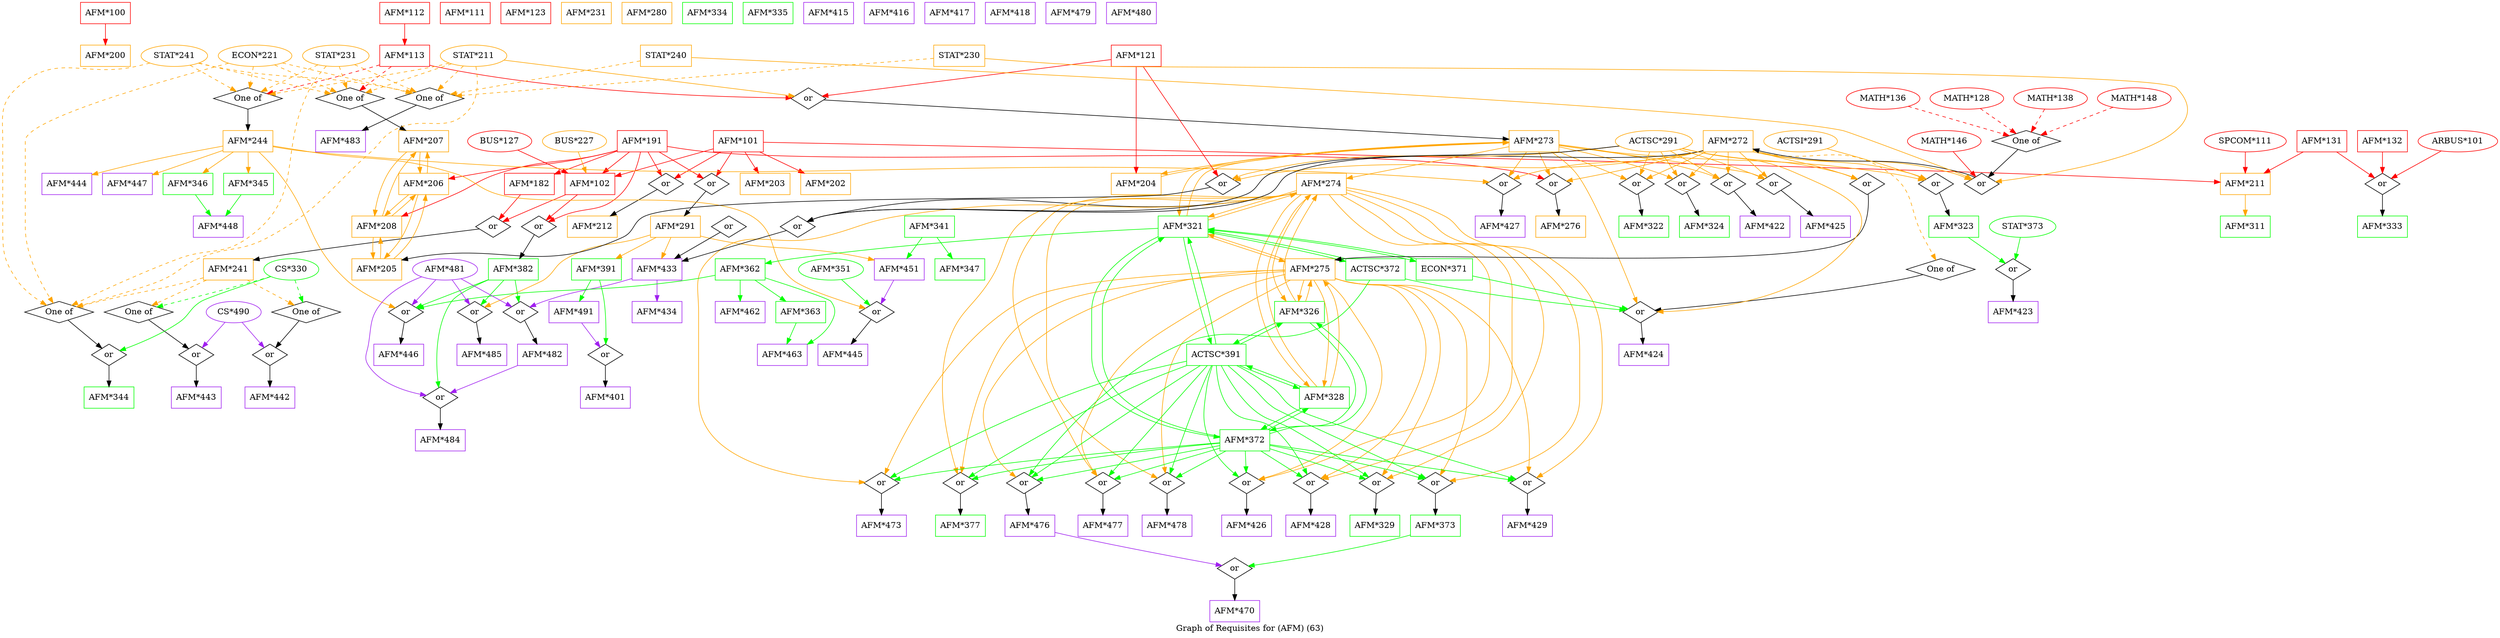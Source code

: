 strict digraph "" {
	graph [bb="0,0,3620.9,1067",
		label="Graph of Requisites for (AFM) (63)",
		lheight=0.21,
		lp="1810.5,11.5",
		lwidth=3.46
	];
	node [label="\N"];
	"AFM*100"	[color=red,
		height=0.5,
		pos="42,1049",
		shape=box,
		width=1.1667];
	"AFM*200"	[color=orange,
		height=0.5,
		pos="42,977",
		shape=box,
		width=1.1667];
	"AFM*100" -> "AFM*200"	[color=red,
		pos="e,42,995.1 42,1030.7 42,1023 42,1013.7 42,1005.1"];
	"AFM*101"	[color=red,
		height=0.5,
		pos="2558,833",
		shape=box,
		width=1.1667];
	"AFM*102"	[color=red,
		height=0.5,
		pos="1075,761",
		shape=box,
		width=1.1667];
	"AFM*101" -> "AFM*102"	[color=red,
		pos="e,1117.1,777.08 2515.9,816.92 2512.9,816.17 2509.9,815.52 2507,815 1905.7,709.36 1732.7,883.27 1127.3,778.88"];
	"AFM*202"	[color=orange,
		height=0.5,
		pos="2823,761",
		shape=box,
		width=1.1667];
	"AFM*101" -> "AFM*202"	[color=red,
		pos="e,2780.8,776.42 2600.1,818.87 2604.8,817.52 2609.5,816.2 2614,815 2680.6,797.32 2700.9,798.29 2771,779.13"];
	"AFM*203"	[color=orange,
		height=0.5,
		pos="2721,761",
		shape=box,
		width=1.1667];
	"AFM*101" -> "AFM*203"	[color=red,
		pos="e,2681.3,779.07 2597.9,814.88 2620.2,805.31 2648.1,793.3 2671.8,783.15"];
	"AFM*211"	[color=orange,
		height=0.5,
		pos="3259,761",
		shape=box,
		width=1.1667];
	"AFM*101" -> "AFM*211"	[color=red,
		pos="e,3216.6,766.23 2600,827.8 2721.5,815.67 3073,780.57 3206.6,767.23"];
	or2	[height=0.5,
		label=or,
		pos="2555,761",
		shape=diamond,
		width=0.81703];
	"AFM*101" -> or2	[color=red,
		pos="e,2555.7,778.62 2557.3,814.7 2556.9,806.87 2556.5,797.44 2556.1,788.73"];
	or8	[height=0.5,
		label=or,
		pos="2632,761",
		shape=diamond,
		width=0.81703];
	"AFM*101" -> or8	[color=red,
		pos="e,2621,772.38 2576.3,814.7 2587.7,803.91 2602.3,790.07 2613.7,779.29"];
	or3	[height=0.5,
		label=or,
		pos="845,689",
		shape=diamond,
		width=0.81703];
	"AFM*102" -> or3	[color=red,
		pos="e,861.58,697.08 1032.8,745.69 1029.8,744.76 1026.9,743.85 1024,743 964.09,725.1 947.4,726.53 888,707 882.47,705.18 876.63,703.03 \
871.08,700.88"];
	or17	[height=0.5,
		label=or,
		pos="1855,689",
		shape=diamond,
		width=0.81703];
	"AFM*102" -> or17	[color=red,
		pos="e,1826.5,689.54 1117.1,745.07 1120.1,744.29 1123.1,743.59 1126,743 1385.8,691.1 1706.8,688.6 1816.3,689.45"];
	"AFM*311"	[color=green,
		height=0.5,
		pos="3323,689",
		shape=box,
		width=1.1667];
	"AFM*211" -> "AFM*311"	[color=orange,
		pos="e,3307.4,707.1 3274.8,742.7 3282.6,734.22 3292,723.86 3300.5,714.58"];
	"AFM*212"	[color=orange,
		height=0.5,
		pos="3017,689",
		shape=box,
		width=1.1667];
	or2 -> "AFM*212"	[pos="e,2974.7,703.79 2570.2,752.07 2577.2,748.72 2585.9,745.12 2594,743 2752.6,701.75 2800.3,738.96 2961,707 2962.3,706.75 2963.5,706.48 \
2964.8,706.2"];
	"AFM*291"	[color=orange,
		height=0.5,
		pos="3119,689",
		shape=box,
		width=1.1667];
	or8 -> "AFM*291"	[pos="e,3076.9,704.87 2646.7,752.03 2653.6,748.68 2662,745.08 2670,743 2838.7,698.96 2892.2,741.68 3066.9,706.92"];
	"AFM*241"	[color=orange,
		height=0.5,
		pos="656,617",
		shape=box,
		width=1.1667];
	or3 -> "AFM*241"	[pos="e,698.28,632.99 827.89,681.11 820.02,677.97 810.56,674.24 802,671 770.87,659.2 735.82,646.46 707.86,636.42"];
	"AFM*382"	[color=green,
		height=0.5,
		pos="2419,617",
		shape=box,
		width=1.1667];
	or17 -> "AFM*382"	[pos="e,2376.9,632.92 1869.7,679.98 1876.6,676.62 1885,673.02 1893,671 2095,619.81 2158.5,675.01 2366.9,634.9"];
	"AFM*433"	[color=purple,
		height=0.5,
		pos="2628,617",
		shape=box,
		width=1.1667];
	"AFM*291" -> "AFM*433"	[color=orange,
		pos="e,2670.3,622.98 3076.9,673.23 3073.9,672.41 3070.9,671.65 3068,671 3058.6,668.89 2794.8,637.67 2680.2,624.15"];
	"AFM*391"	[color=green,
		height=0.5,
		pos="3451,617",
		shape=box,
		width=1.1667];
	"AFM*291" -> "AFM*391"	[color=orange,
		pos="e,3408.9,632.65 3161.1,673.35 3164.1,672.5 3167.1,671.71 3170,671 3267.4,647.32 3297.6,658.68 3398.8,635.05"];
	"AFM*451"	[color=purple,
		height=0.5,
		pos="3119,617",
		shape=box,
		width=1.1667];
	"AFM*291" -> "AFM*451"	[color=orange,
		pos="e,3119,635.1 3119,670.7 3119,662.98 3119,653.71 3119,645.11"];
	or38	[height=0.5,
		label=or,
		pos="2381,545",
		shape=diamond,
		width=0.81703];
	"AFM*291" -> or38	[color=orange,
		pos="e,2401.8,550.54 3077.4,670.97 3025.2,650.37 2932.6,616.32 2850,599 2684,564.18 2637.9,586.94 2470,563 2450.5,560.22 2428.8,556.1 \
2411.8,552.61"];
	of3	[height=0.5,
		label="One of",
		pos="180,545",
		shape=diamond,
		width=1.6085];
	"AFM*241" -> of3	[color=orange,
		pos="e,219.8,550.75 613.88,601.25 610.89,600.42 607.91,599.66 605,599 586.89,594.89 338.16,564.91 229.83,551.95",
		style=dashed];
	of5	[height=0.5,
		label="One of",
		pos="390,545",
		shape=diamond,
		width=1.6085];
	"AFM*241" -> of5	[color=orange,
		pos="e,421.32,553.39 613.78,601.64 610.82,600.72 607.87,599.83 605,599 572.65,589.64 483.87,568.26 431.06,555.71",
		style=dashed];
	of6	[height=0.5,
		label="One of",
		pos="876,545",
		shape=diamond,
		width=1.6085];
	"AFM*241" -> of6	[color=orange,
		pos="e,848.44,554.48 698.01,601.93 701.05,600.93 704.07,599.95 707,599 752.27,584.36 804.55,568.05 838.83,557.45",
		style=dashed];
	or30	[height=0.5,
		label=or,
		pos="2234,545",
		shape=diamond,
		width=0.81703];
	"AFM*382" -> or30	[color=green,
		pos="e,2251.2,552.53 2376.6,599.94 2340.9,586.45 2291.1,567.59 2260.7,556.11"];
	"AFM*382" -> or38	[color=green,
		pos="e,2388,558.93 2409.6,598.7 2404.5,589.37 2398.2,577.77 2392.8,567.83"];
	or36	[height=0.5,
		label=or,
		pos="2508,545",
		shape=diamond,
		width=0.81703];
	"AFM*382" -> or36	[color=green,
		pos="e,2495.8,555.58 2441,598.7 2455.3,587.43 2473.9,572.85 2487.8,561.88"];
	or37	[height=0.5,
		label=or,
		pos="2444,401",
		shape=diamond,
		width=0.81703];
	"AFM*382" -> or37	[color=green,
		pos="e,2442.1,418.06 2421,598.85 2425.4,561.47 2435.8,472.44 2441,428.07"];
	"AFM*191"	[color=red,
		height=0.5,
		pos="1608,833",
		shape=box,
		width=1.1667];
	"AFM*191" -> "AFM*102"	[color=red,
		pos="e,1117.1,776.8 1565.9,830.37 1483.2,826.54 1293.7,814.56 1127,778.96"];
	"AFM*191" -> or2	[color=red,
		pos="e,2539.9,770.11 1650.2,827.75 1688.7,823.98 1747.1,818.55 1798,815 1957.4,803.88 2360.5,815.51 2516,779 2520.9,777.86 2525.9,776.13 \
2530.6,774.21"];
	"AFM*191" -> or8	[color=red,
		pos="e,2617.3,769.95 1650.2,827.69 1688.7,823.88 1747.1,818.43 1798,815 1974.4,803.12 2420.7,819 2593,779 2598,777.85 2603.1,776.09 2607.9,\
774.13"];
	"AFM*191" -> or17	[color=red,
		pos="e,1838,696.78 1627.2,814.87 1649.5,795.57 1688,764.13 1725,743 1729.8,740.29 1791.8,715.29 1828.5,700.62"];
	"AFM*182"	[color=red,
		height=0.5,
		pos="1177,761",
		shape=box,
		width=1.1667];
	"AFM*191" -> "AFM*182"	[color=red,
		pos="e,1219,775.51 1565.7,828.17 1495.9,821.37 1352.3,805.36 1233,779 1231.7,778.72 1230.4,778.42 1229.1,778.11"];
	"AFM*206"	[color=orange,
		height=0.5,
		pos="718,761",
		shape=box,
		width=1.1667];
	"AFM*191" -> "AFM*206"	[color=red,
		pos="e,760.06,767.04 1565.8,829.05 1420,818.84 941.96,785.27 873,779 838.75,775.89 800.33,771.68 770.31,768.23"];
	"AFM*208"	[color=orange,
		height=0.5,
		pos="718,689",
		shape=box,
		width=1.1667];
	"AFM*191" -> "AFM*208"	[color=red,
		pos="e,752.85,707.16 1565.9,828.96 1425.2,818.74 978.19,785.9 948,779 880.98,763.68 807.54,732.56 762.11,711.49"];
	or7	[height=0.5,
		label=or,
		pos="1840,761",
		shape=diamond,
		width=0.81703];
	"AFM*191" -> or7	[color=red,
		pos="e,1824.3,769.47 1650.3,822.23 1689.8,812.68 1750.1,797 1801,779 1805.5,777.41 1810.2,775.53 1814.8,773.62"];
	"AFM*182" -> or3	[color=red,
		pos="e,861.04,697.34 1134.9,745.33 1131.9,744.49 1128.9,743.7 1126,743 1022,717.99 991.29,734.84 888,707 882.28,705.46 876.29,703.4 870.66,\
701.24"];
	"AFM*206" -> "AFM*208"	[color=orange,
		pos="e,712.1,707.1 712.08,742.7 711.29,734.98 711.06,725.71 711.4,717.11"];
	"AFM*205"	[color=orange,
		height=0.5,
		pos="554,617",
		shape=box,
		width=1.1667];
	"AFM*206" -> "AFM*205"	[color=orange,
		pos="e,569.26,635.19 693.63,742.87 661.91,717.71 607.36,670.65 576.55,642.04"];
	"AFM*207"	[color=orange,
		height=0.5,
		pos="718,833",
		shape=box,
		width=1.1667];
	"AFM*206" -> "AFM*207"	[color=orange,
		pos="e,723.92,814.7 723.9,779.1 724.7,786.79 724.94,796.05 724.6,804.67"];
	"AFM*208" -> "AFM*206"	[color=orange,
		pos="e,723.92,742.7 723.9,707.1 724.7,714.79 724.94,724.05 724.6,732.67"];
	"AFM*208" -> "AFM*205"	[color=orange,
		pos="e,588.14,635.09 675.88,672.46 651.81,662.69 621.76,649.94 597.48,639.23"];
	"AFM*208" -> "AFM*207"	[color=orange,
		pos="e,749.4,814.82 749.4,707.18 760.9,716.46 772.32,728.91 778,743 783.98,757.84 783.98,764.16 778,779 773.61,789.9 765.78,799.81 757.14,\
808.04"];
	"AFM*276"	[color=orange,
		height=0.5,
		pos="2046,689",
		shape=box,
		width=1.1667];
	or7 -> "AFM*276"	[pos="e,2003.7,704.18 1855.7,752.45 1862.5,749.33 1870.6,745.8 1878,743 1926,724.94 1941.5,723.69 1993.9,707.3"];
	"AFM*205" -> "AFM*206"	[color=orange,
		pos="e,702.8,742.87 578.44,635.19 610.06,660.28 664.29,707.05 695.13,735.66"];
	"AFM*205" -> "AFM*208"	[color=orange,
		pos="e,683.78,670.88 596.07,633.51 620.11,643.28 650.15,656.03 674.44,666.73"];
	"AFM*207" -> "AFM*206"	[color=orange,
		pos="e,712.1,779.1 712.08,814.7 711.29,806.98 711.06,797.71 711.4,789.11"];
	"AFM*207" -> "AFM*208"	[color=orange,
		pos="e,733.45,707.42 733.45,814.58 743.09,805.33 754.37,792.98 760,779 765.98,764.16 765.98,757.84 760,743 755.78,732.52 748.38,722.95 \
740.88,714.92"];
	"BUS*127"	[color=red,
		height=0.5,
		pos="1172,833",
		width=1.4985];
	"BUS*127" -> "AFM*102"	[color=red,
		pos="e,1098.8,779.21 1150.5,816.46 1137.7,807.24 1121.2,795.37 1107,785.06"];
	"BUS*227"	[color=orange,
		height=0.5,
		pos="1298,833",
		width=1.4985];
	"BUS*227" -> "AFM*102"	[color=orange,
		pos="e,1117.3,776.17 1259.3,820.36 1226.5,810.4 1177.8,795.52 1126.8,779.23"];
	"AFM*111"	[color=red,
		height=0.5,
		pos="648,1049",
		shape=box,
		width=1.1667];
	"AFM*112"	[color=red,
		height=0.5,
		pos="546,1049",
		shape=box,
		width=1.1667];
	"AFM*113"	[color=red,
		height=0.5,
		pos="546,977",
		shape=box,
		width=1.1667];
	"AFM*112" -> "AFM*113"	[color=red,
		pos="e,546,995.1 546,1030.7 546,1023 546,1013.7 546,1005.1"];
	of0	[height=0.5,
		label="One of",
		pos="436,905",
		shape=diamond,
		width=1.6085];
	"AFM*113" -> of0	[color=red,
		pos="e,454.04,917.48 519.09,958.88 501.87,947.92 479.62,933.76 462.48,922.85",
		style=dashed];
	of1	[height=0.5,
		label="One of",
		pos="302,905",
		shape=diamond,
		width=1.6085];
	"AFM*113" -> of1	[color=red,
		pos="e,332.23,913.76 503.76,961.72 500.8,960.78 497.86,959.87 495,959 442.39,943.02 381.09,926.55 341.93,916.3",
		style=dashed];
	or5	[height=0.5,
		label=or,
		pos="907,905",
		shape=diamond,
		width=0.81703];
	"AFM*113" -> or5	[color=red,
		pos="e,883.41,908.78 588.15,961.4 591.13,960.54 594.1,959.73 597,959 696.22,934.14 816.24,917.28 873.48,910.03"];
	of0 -> "AFM*207"	[pos="e,675.96,844.27 466.01,896.34 477.56,893.4 490.89,890.03 503,887 558.71,873.07 622.6,857.35 666.16,846.67"];
	"AFM*244"	[color=orange,
		height=0.5,
		pos="476,833",
		shape=box,
		width=1.1667];
	of1 -> "AFM*244"	[pos="e,433.76,850.99 325.83,894.41 351.07,884.26 391.71,867.91 424.35,854.78"];
	"AFM*273"	[color=orange,
		height=0.5,
		pos="1849,833",
		shape=box,
		width=1.1667];
	or5 -> "AFM*273"	[pos="e,1806.8,838.16 929.66,900.56 955.74,896.72 999.87,890.57 1038,887 1313.3,861.19 1383.3,871.32 1659,851 1705.5,847.57 1758.3,842.78 \
1796.4,839.15"];
	or24	[height=0.5,
		label=or,
		pos="1763,761",
		shape=diamond,
		width=0.81703];
	"AFM*244" -> or24	[color=orange,
		pos="e,1743.5,767.09 518.06,816.93 521.06,816.18 524.06,815.52 527,815 779.8,769.92 1427,809.49 1682,779 1699.3,776.93 1718.3,773.02 \
1733.6,769.47"];
	"AFM*345"	[color=green,
		height=0.5,
		pos="272,761",
		shape=box,
		width=1.1667];
	"AFM*244" -> "AFM*345"	[color=orange,
		pos="e,314.21,776.49 433.73,817.5 401.87,806.56 357.99,791.51 323.98,779.84"];
	"AFM*346"	[color=green,
		height=0.5,
		pos="374,761",
		shape=box,
		width=1.1667];
	"AFM*244" -> "AFM*346"	[color=orange,
		pos="e,399.05,779.19 451.05,814.88 437.96,805.89 421.74,794.76 407.56,785.03"];
	"AFM*444"	[color=purple,
		height=0.5,
		pos="476,761",
		shape=box,
		width=1.1667];
	"AFM*244" -> "AFM*444"	[color=orange,
		pos="e,476,779.1 476,814.7 476,806.98 476,797.71 476,789.11"];
	or29	[height=0.5,
		label=or,
		pos="3119,545",
		shape=diamond,
		width=0.81703];
	"AFM*244" -> or29	[color=orange,
		pos="e,3106.4,555.74 518.06,816.94 521.06,816.19 524.06,815.53 527,815 772.13,771.17 1404.7,836.32 1647,779 1684.2,770.21 1687.8,751.75 \
1725,743 1855.2,712.36 2804.5,758.35 2928,707 2949.5,698.07 2948.5,686.37 2966,671 3012.2,630.37 3068.7,585.33 3098.5,562"];
	"AFM*244" -> or30	[color=orange,
		pos="e,2214,550.86 518.06,816.94 521.06,816.19 524.06,815.53 527,815 645.62,793.72 1498.4,822.03 1611,779 1634.3,770.1 1632.1,754.82 \
1654,743 1703,716.59 1725,733.41 1774,707 1795.9,695.18 1795.1,682.82 1817,671 1886.6,633.53 2120.6,573.9 2204.1,553.29"];
	"AFM*447"	[color=purple,
		height=0.5,
		pos="578,761",
		shape=box,
		width=1.1667];
	"AFM*244" -> "AFM*447"	[color=orange,
		pos="e,552.95,779.19 500.95,814.88 514.04,805.89 530.26,794.76 544.44,785.03"];
	"AFM*273" -> or7	[color=orange,
		pos="e,1842.1,778.14 1846.8,814.7 1845.8,806.75 1844.5,797.16 1843.4,788.34"];
	"AFM*204"	[color=orange,
		height=0.5,
		pos="1929,761",
		shape=box,
		width=1.1667];
	"AFM*273" -> "AFM*204"	[color=orange,
		pos="e,1903.6,779.1 1862.9,814.7 1872,805.88 1884.3,795.03 1895.8,785.47"];
	"AFM*274"	[color=orange,
		height=0.5,
		pos="1560,761",
		shape=box,
		width=1.1667];
	"AFM*273" -> "AFM*274"	[color=orange,
		pos="e,1602.1,772.19 1807,821.82 1755.4,809.33 1667.9,788.14 1612.1,774.62"];
	"AFM*321"	[color=green,
		height=0.5,
		pos="1294,689",
		shape=box,
		width=1.1667];
	"AFM*273" -> "AFM*321"	[color=orange,
		pos="e,1321.7,707.1 1807,829.17 1740.5,823.66 1608,809.3 1500,779 1438.7,761.79 1371.3,732 1330.7,711.67"];
	or9	[height=0.5,
		label=or,
		pos="2249,761",
		shape=diamond,
		width=0.81703];
	"AFM*273" -> or9	[color=orange,
		pos="e,2233.8,769.75 1891.2,827.22 1973.2,817.73 2150.8,795.93 2210,779 2214.8,777.63 2219.8,775.79 2224.5,773.83"];
	or10	[height=0.5,
		label=or,
		pos="2478,761",
		shape=diamond,
		width=0.81703];
	"AFM*273" -> or10	[color=orange,
		pos="e,2455.8,765.62 1891.2,827.77 2005.9,816.25 2317.6,784.85 2364,779 2391.6,775.52 2422.8,770.81 2445.6,767.23"];
	or11	[height=0.5,
		label=or,
		pos="2095,761",
		shape=diamond,
		width=0.81703];
	"AFM*273" -> or11	[color=orange,
		pos="e,2079.3,769.53 1891.2,823.28 1933.5,814.07 2000,798.22 2056,779 2060.5,777.45 2065.3,775.59 2069.8,773.69"];
	or19	[height=0.5,
		label=or,
		pos="2172,761",
		shape=diamond,
		width=0.81703];
	"AFM*273" -> or19	[color=orange,
		pos="e,2156.4,769.78 1891.1,827.17 1947.2,820.06 2049.1,804.75 2133,779 2137.6,777.6 2142.3,775.82 2146.9,773.94"];
	or21	[height=0.5,
		label=or,
		pos="981,545",
		shape=diamond,
		width=0.81703];
	"AFM*273" -> or21	[color=orange,
		pos="e,964.8,553.44 1807,828.02 1728.5,820.35 1554.5,802.2 1409,779 1328,766.09 1308.6,758.23 1228,743 1138.8,726.15 1114.1,732.41 1027,\
707 946.26,683.45 898.81,704.87 852,635 843.1,621.71 843,612.23 852,599 876.45,563.03 902.92,579.88 943,563 947.05,561.3 951.31,\
559.44 955.47,557.61"];
	or22	[height=0.5,
		label=or,
		pos="2018,761",
		shape=diamond,
		width=0.81703];
	"AFM*273" -> or22	[color=orange,
		pos="e,2001.8,769.41 1891,815.44 1916.8,805.17 1950.4,791.59 1980,779 1984,777.28 1988.3,775.42 1992.5,773.58"];
	"AFM*273" -> or24	[color=orange,
		pos="e,1775.3,771.98 1827.7,814.7 1814.2,803.67 1796.7,789.46 1783.4,778.58"];
	"AFM*121"	[color=red,
		height=0.5,
		pos="1090,977",
		shape=box,
		width=1.1667];
	"AFM*121" -> or5	[color=red,
		pos="e,924.42,912.66 1047.6,959.76 1012.5,946.34 963.68,927.68 933.79,916.25"];
	"AFM*121" -> "AFM*204"	[color=red,
		pos="e,1928.5,779.33 1132.2,975.15 1281.6,971.3 1782.3,951.04 1900,851 1917.8,835.83 1924.8,809.54 1927.4,789.45"];
	or1	[height=0.5,
		label=or,
		pos="986,761",
		shape=diamond,
		width=0.81703];
	"AFM*121" -> or1	[color=red,
		pos="e,992.45,775.28 1081.7,958.85 1063,920.39 1017.7,827.26 996.86,784.34"];
	"AFM*204" -> "AFM*273"	[color=orange,
		pos="e,1874.7,814.7 1915.3,779.1 1906.2,787.89 1894,798.73 1882.5,808.31"];
	or1 -> "AFM*205"	[pos="e,596.2,632.45 965.65,755.25 924.82,745.51 834.51,722.87 807,707 786.85,695.38 789.56,681.89 769,671 705.89,637.56 679.26,653.31 \
606.31,635.11"];
	"AFM*123"	[color=red,
		height=0.5,
		pos="750,1049",
		shape=box,
		width=1.1667];
	"AFM*131"	[color=red,
		height=0.5,
		pos="3325,833",
		shape=box,
		width=1.1667];
	"AFM*131" -> "AFM*211"	[color=red,
		pos="e,3275.1,779.1 3308.7,814.7 3300.7,806.22 3290.9,795.86 3282.2,786.58"];
	or13	[height=0.5,
		label=or,
		pos="3427,761",
		shape=diamond,
		width=0.81703];
	"AFM*131" -> or13	[color=red,
		pos="e,3413.8,771.04 3350,814.88 3367,803.2 3389.3,787.89 3405.5,776.75"];
	"AFM*333"	[color=green,
		height=0.5,
		pos="3427,689",
		shape=box,
		width=1.1667];
	or13 -> "AFM*333"	[pos="e,3427,707.1 3427,742.7 3427,734.98 3427,725.71 3427,717.11"];
	"AFM*132"	[color=red,
		height=0.5,
		pos="3427,833",
		shape=box,
		width=1.1667];
	"AFM*132" -> or13	[color=red,
		pos="e,3427,779.1 3427,814.7 3427,806.98 3427,797.71 3427,789.11"];
	"AFM*274" -> "AFM*321"	[color=orange,
		pos="e,1336.2,705.66 1517.7,751.51 1475.5,741.94 1408.8,725.6 1345.9,708.33"];
	"orAFM*4330"	[height=0.5,
		label=or,
		pos="2658,689",
		shape=diamond,
		width=0.81703];
	"AFM*274" -> "orAFM*4330"	[pos="e,2643.3,697.98 1602.4,751.02 1618.5,747.95 1637,744.84 1654,743 1867.3,719.85 2409.8,754.7 2619,707 2624,705.87 2629.1,704.12 2633.9,\
702.16"];
	"AFM*326"	[color=green,
		height=0.5,
		pos="1640,545",
		shape=box,
		width=1.1667];
	"AFM*274" -> "AFM*326"	[color=orange,
		pos="e,1610.2,563.19 1554.6,743 1551.4,712.47 1555.5,647.06 1580,599 1585.5,588.25 1593.9,578.21 1602.7,569.83"];
	"AFM*328"	[color=green,
		height=0.5,
		pos="1696,401",
		shape=box,
		width=1.1667];
	"AFM*274" -> "AFM*328"	[color=orange,
		pos="e,1670.4,419 1553.7,742.77 1546.2,702.54 1542.8,600.24 1580,527 1600.3,487.07 1635.9,449.16 1662.4,425.78"];
	or12	[height=0.5,
		label=or,
		pos="1712,257",
		shape=diamond,
		width=0.81703];
	"AFM*274" -> or12	[color=orange,
		pos="e,1727.5,265.83 1583.7,742.82 1597.5,732.68 1615,719.43 1630,707 1648.4,691.77 1651,685.51 1670,671 1693.5,653.04 1702.3,652.74 \
1726,635 1735.8,627.68 1803.5,573.89 1809,563 1859.9,462.71 1857,398.18 1786,311 1772.3,294.21 1752.1,280.2 1736.2,270.81"];
	or15	[height=0.5,
		label=or,
		pos="1600,257",
		shape=diamond,
		width=0.81703];
	"AFM*274" -> or15	[color=orange,
		pos="e,1618.1,264.05 1571.2,742.79 1584.3,723.7 1607.2,692.74 1632,671 1655.1,650.76 1667.9,655.26 1691,635 1750.5,582.76 1773.4,566.92 \
1796,491 1809.7,444.99 1815.3,426.97 1796,383 1793.6,377.6 1722.9,314.25 1718,311 1689.2,291.96 1652.4,276.67 1627.6,267.49"];
	or16	[height=0.5,
		label=or,
		pos="1832,257",
		shape=diamond,
		width=0.81703];
	"AFM*274" -> or16	[color=orange,
		pos="e,1839.5,270.54 1598.1,742.98 1618.3,733.4 1643.1,720.63 1664,707 1685.2,693.18 1687.6,685.94 1708,671 1731.6,653.73 1740.6,653.75 \
1763,635 1796.8,606.75 1808.4,600.77 1831,563 1888.8,466.42 1879.7,421.02 1856,311 1853.7,300.15 1848.9,288.86 1844.2,279.5"];
	or23	[height=0.5,
		label=or,
		pos="1975,257",
		shape=diamond,
		width=0.81703];
	"AFM*274" -> or23	[color=orange,
		pos="e,1989.3,266.66 1602.3,744.73 1640.1,730.93 1691.1,712.02 1700,707 1722.6,694.26 1725.1,686.4 1746,671 1768.6,654.33 1775,651.21 \
1798,635 1820.4,619.21 1824.7,613.36 1848,599 1950.4,535.92 2088,594.27 2088,474 2088,474 2088,474 2088,400 2088,342.69 2030.9,295.13 \
1997.9,272.4"];
	or25	[height=0.5,
		label=or,
		pos="2086,257",
		shape=diamond,
		width=0.81703];
	"AFM*274" -> or25	[color=orange,
		pos="e,2095.7,269.29 1602.2,744.55 1603.8,744.02 1605.4,743.5 1607,743 1664.1,724.79 1685,736.84 1737,707 1756.9,695.58 1755.5,684.62 \
1774,671 1780.7,666.04 1898.3,602.12 1906,599 1962.4,576.29 1993.1,603.96 2038,563 2113.8,493.93 2100.7,447.88 2119,347 2121.9,331.26 \
2123.4,326.38 2119,311 2115.6,299 2108.5,287.06 2101.9,277.57"];
	or26	[height=0.5,
		label=or,
		pos="968,257",
		shape=diamond,
		width=0.81703];
	"AFM*274" -> or26	[color=orange,
		pos="e,939.89,257.91 1517.8,754.69 1443,745.27 1282.4,724.93 1147,707 1029.6,691.46 1000.8,683.34 883,671 774.41,659.62 491.95,681.15 \
393,635 318.9,600.44 304,555.76 304,474 304,474 304,474 304,400 304,271.18 787.97,258.82 929.54,257.96"];
	or32	[height=0.5,
		label=or,
		pos="1092,257",
		shape=diamond,
		width=0.81703];
	"AFM*274" -> or32	[color=orange,
		pos="e,1075.1,264.81 1517.8,753.45 1437.7,740.92 1269.1,714.2 1243,707 1200.7,695.32 1191.9,686.85 1151,671 1109.3,654.85 1085.6,669.39 \
1057,635 1025.8,597.48 1021.5,467.61 1017,419 1015.5,403.07 1016.8,399 1017,383 1017.4,350.99 1004.1,339.32 1019,311 1029,292.01 \
1049.2,278.16 1065.9,269.39"];
	or34	[height=0.5,
		label=or,
		pos="1346,257",
		shape=diamond,
		width=0.81703];
	"AFM*274" -> or34	[color=orange,
		pos="e,1333,267.23 1517.8,743.14 1439.4,709.18 1273.4,624.2 1210,491 1169.3,405.61 1277.4,309.96 1324.9,273.36"];
	or35	[height=0.5,
		label=or,
		pos="1436,257",
		shape=diamond,
		width=0.81703];
	"AFM*274" -> or35	[color=orange,
		pos="e,1426.4,269.42 1542.5,742.83 1503.4,703 1409.5,599.38 1376,491 1361.4,443.7 1377.7,369.78 1401,311 1405.7,299.07 1413.4,287.04 \
1420.3,277.46"];
	"AFM*321" -> "AFM*273"	[color=orange,
		pos="e,1807,828.13 1334.5,707.1 1378.8,727.29 1451.9,760.45 1518,779 1614.6,806.12 1730.9,820.47 1796.8,827.13"];
	"AFM*321" -> "AFM*274"	[color=orange,
		pos="e,1517.8,748.24 1336.2,700.42 1343.8,702.66 1351.7,704.96 1359,707 1409.5,721.04 1467.4,735.52 1508.1,745.78"];
	"AFM*275"	[color=orange,
		height=0.5,
		pos="1640,617",
		shape=box,
		width=1.1667];
	"AFM*321" -> "AFM*275"	[color=orange,
		pos="e,1598,625.61 1336.2,678.49 1399.6,665.14 1519,640.98 1587.8,627.59"];
	"AFM*372"	[color=green,
		height=0.5,
		pos="1600,329",
		shape=box,
		width=1.1667];
	"AFM*321" -> "AFM*372"	[color=green,
		pos="e,1557.8,346.25 1295.8,670.91 1307.1,630.54 1350.4,527.21 1408,455 1445.6,407.94 1505.6,371.7 1548.6,350.64"];
	"ACTSC*391"	[color=green,
		height=0.5,
		pos="1476,473",
		shape=box,
		width=1.3889];
	"AFM*321" -> "ACTSC*391"	[color=green,
		pos="e,1455.9,491.46 1301.2,670.86 1309,660.51 1320.7,647.03 1331,635 1372,587.09 1419.5,530.7 1448.8,498.97"];
	"ACTSC*372"	[color=green,
		height=0.5,
		pos="1230,617",
		shape=box,
		width=1.3889];
	"AFM*321" -> "ACTSC*372"	[color=green,
		pos="e,1239.7,635.1 1272.3,670.7 1263.7,662.3 1254.2,652.07 1246.2,642.86"];
	"ECON*371"	[color=green,
		height=0.5,
		pos="1114,617",
		shape=box,
		width=1.3194];
	"AFM*321" -> "ECON*371"	[color=green,
		pos="e,1151.9,635.03 1251.6,673.67 1224.5,663.65 1189.5,650.11 1161.5,638.89"];
	"AFM*362"	[color=green,
		height=0.5,
		pos="758,617",
		shape=box,
		width=1.1667];
	"AFM*321" -> "AFM*362"	[color=green,
		pos="e,800.04,623.67 1251.9,682.6 1177.7,673.08 1019,652.65 885,635 860.42,631.76 833.18,628.12 810.25,625.04"];
	"AFM*322"	[color=green,
		height=0.5,
		pos="2454,689",
		shape=box,
		width=1.1667];
	or9 -> "AFM*322"	[pos="e,2412,704.07 2264.8,752.66 2271.8,749.51 2280.2,745.89 2288,743 2335.3,725.33 2350.4,723.62 2402.2,707.19"];
	"AFM*323"	[color=green,
		height=0.5,
		pos="2747,689",
		shape=box,
		width=1.1667];
	or10 -> "AFM*323"	[pos="e,2704.8,704.51 2493.6,752.27 2500.7,749.05 2509.1,745.48 2517,743 2591.4,719.6 2615.7,727.2 2694.9,707.1"];
	"AFM*324"	[color=green,
		height=0.5,
		pos="2250,689",
		shape=box,
		width=1.1667];
	or11 -> "AFM*324"	[pos="e,2212.1,707.12 2111,752.77 2132.5,743.09 2171.4,725.48 2202.7,711.37"];
	"AFM*422"	[color=purple,
		height=0.5,
		pos="2352,689",
		shape=box,
		width=1.1667];
	or19 -> "AFM*422"	[pos="e,2309.8,705.21 2188.2,752.7 2195.2,749.62 2203.5,746.05 2211,743 2240.4,731.09 2273.5,718.59 2300.3,708.72"];
	"AFM*424"	[color=purple,
		height=0.5,
		pos="968,473",
		shape=box,
		width=1.1667];
	or21 -> "AFM*424"	[pos="e,971.24,491.46 978.11,528.46 976.64,520.5 974.79,510.58 973.09,501.38"];
	"AFM*425"	[color=purple,
		height=0.5,
		pos="2148,689",
		shape=box,
		width=1.1667];
	or22 -> "AFM*425"	[pos="e,2116.2,707.11 2032.9,751.97 2050.9,742.28 2081.9,725.59 2107.2,711.97"];
	"AFM*427"	[color=purple,
		height=0.5,
		pos="1944,689",
		shape=box,
		width=1.1667];
	or24 -> "AFM*427"	[pos="e,1901.8,705.06 1779.2,752.69 1786.2,749.61 1794.5,746.04 1802,743 1831.7,731.01 1865.2,718.46 1892.2,708.58"];
	"orAFM*4330" -> "AFM*433"	[pos="e,2635.4,635.18 2652.2,674.5 2648.6,666.01 2643.8,654.77 2639.4,644.54"];
	"AFM*326" -> "AFM*274"	[color=orange,
		pos="e,1565.2,743 1626.1,563.43 1616.6,572.85 1605,585.35 1598,599 1575.9,642.18 1570.4,699.36 1566.5,732.67"];
	"AFM*326" -> "AFM*275"	[color=orange,
		pos="e,1645.9,598.7 1645.9,563.1 1646.7,570.79 1646.9,580.05 1646.6,588.67"];
	"AFM*326" -> "AFM*372"	[color=green,
		pos="e,1642.2,346.23 1660.9,526.88 1699.6,497.26 1774.3,434.63 1738,383 1735.2,379.03 1689.7,362.98 1651.7,349.57"];
	"AFM*326" -> "ACTSC*391"	[color=green,
		pos="e,1510.1,491.09 1597.9,528.46 1573.8,518.69 1543.8,505.94 1519.5,495.23"];
	"AFM*328" -> "AFM*274"	[color=orange,
		pos="e,1562.9,742.77 1682.8,419 1661.4,441.34 1620.4,482.94 1598,527 1563.6,594.66 1563.9,687.12 1563.2,732.54"];
	"AFM*328" -> "AFM*275"	[color=orange,
		pos="e,1670.9,598.98 1704.7,419.3 1713.5,449.75 1720.5,514.29 1700,563 1695.4,573.92 1687.4,583.89 1678.7,592.16"];
	"AFM*328" -> "AFM*372"	[color=green,
		pos="e,1617.7,347.19 1666.6,382.88 1653.6,374.06 1638.5,363.18 1625.9,353.59"];
	"AFM*328" -> "ACTSC*391"	[color=green,
		pos="e,1526.1,457.83 1653.8,417.24 1620.3,428.32 1573.2,443.33 1535.8,454.84"];
	"AFM*329"	[color=green,
		height=0.5,
		pos="1712,185",
		shape=box,
		width=1.1667];
	or12 -> "AFM*329"	[pos="e,1712,203.1 1712,238.7 1712,230.98 1712,221.71 1712,213.11"];
	"AFM*373"	[color=green,
		height=0.5,
		pos="1569,185",
		shape=box,
		width=1.1667];
	or15 -> "AFM*373"	[pos="e,1576.6,203.18 1594,242.5 1590.3,234.01 1585.3,222.77 1580.8,212.54"];
	"AFM*377"	[color=green,
		height=0.5,
		pos="1832,185",
		shape=box,
		width=1.1667];
	or16 -> "AFM*377"	[pos="e,1832,203.1 1832,238.7 1832,230.98 1832,221.71 1832,213.11"];
	"AFM*426"	[color=purple,
		height=0.5,
		pos="1975,185",
		shape=box,
		width=1.1667];
	or23 -> "AFM*426"	[pos="e,1975,203.1 1975,238.7 1975,230.98 1975,221.71 1975,213.11"];
	"AFM*428"	[color=purple,
		height=0.5,
		pos="2086,185",
		shape=box,
		width=1.1667];
	or25 -> "AFM*428"	[pos="e,2086,203.1 2086,238.7 2086,230.98 2086,221.71 2086,213.11"];
	"AFM*429"	[color=purple,
		height=0.5,
		pos="968,185",
		shape=box,
		width=1.1667];
	or26 -> "AFM*429"	[pos="e,968,203.1 968,238.7 968,230.98 968,221.71 968,213.11"];
	"AFM*473"	[color=purple,
		height=0.5,
		pos="1092,185",
		shape=box,
		width=1.1667];
	or32 -> "AFM*473"	[pos="e,1092,203.1 1092,238.7 1092,230.98 1092,221.71 1092,213.11"];
	"AFM*477"	[color=purple,
		height=0.5,
		pos="1346,185",
		shape=box,
		width=1.1667];
	or34 -> "AFM*477"	[pos="e,1346,203.1 1346,238.7 1346,230.98 1346,221.71 1346,213.11"];
	"AFM*478"	[color=purple,
		height=0.5,
		pos="1448,185",
		shape=box,
		width=1.1667];
	or35 -> "AFM*478"	[pos="e,1445,203.46 1438.7,240.46 1440,232.5 1441.7,222.58 1443.3,213.38"];
	"AFM*275" -> "AFM*321"	[color=orange,
		pos="e,1336.1,680.38 1597.8,627.51 1534.4,640.85 1415.1,665 1346.3,678.4"];
	"AFM*275" -> "AFM*326"	[color=orange,
		pos="e,1634.1,563.1 1634.1,598.7 1633.3,590.98 1633.1,581.71 1633.4,573.11"];
	"AFM*275" -> "AFM*328"	[color=orange,
		pos="e,1694,419.3 1654.8,598.98 1664.5,589.65 1676.1,577.12 1682,563 1700.4,519.24 1696.6,462.7 1694.6,429.58"];
	"AFM*275" -> or12	[color=orange,
		pos="e,1723.2,268.63 1682.2,601.7 1703.9,592.91 1729.7,580.05 1749,563 1777.7,537.73 1785.1,527.63 1796,491 1819.3,412.8 1806.1,378.34 \
1760,311 1751.4,298.39 1739.9,285.65 1730.4,275.82"];
	"AFM*275" -> or15	[color=orange,
		pos="e,1613.3,267.03 1675.1,598.99 1690.5,590.05 1707.9,577.85 1720,563 1772.9,498.18 1813.3,457.38 1775,383 1770.8,374.75 1667.6,303.97 \
1621.7,272.72"];
	"AFM*275" -> or16	[color=orange,
		pos="e,1835.1,273.32 1682,608.71 1712.4,601.57 1752.7,587.97 1780,563 1860.1,489.85 1846.2,342.33 1836.7,283.28"];
	"AFM*275" -> or23	[color=orange,
		pos="e,1971.2,272.97 1682,611.73 1719,606.06 1772.5,592.98 1809,563 1903,485.69 1952,340.57 1968.5,282.72"];
	"AFM*275" -> or25	[color=orange,
		pos="e,2093,271.01 1682.1,610.42 1724.4,603.6 1790.4,589.53 1842,563 1975.6,494.31 2038.2,483 2102,347 2112,325.68 2104.8,298.78 2097.1,\
280.16"];
	"AFM*275" -> or26	[color=orange,
		pos="e,968.36,274.81 1597.9,614.73 1527.4,611.58 1381.7,600.66 1265,563 1234,553.01 1029.4,445.12 1010,419 980.15,378.83 971.47,319.29 \
968.97,285"];
	"AFM*275" -> or32	[color=orange,
		pos="e,1080.7,268.59 1597.8,611.75 1541.1,605.24 1437.5,590.56 1353,563 1247.5,528.63 1230.6,497.21 1128,455 1082.8,436.39 1052.4,458.84 \
1024,419 990.74,372.29 1043.6,306.8 1073.6,275.72"];
	"AFM*275" -> or34	[color=orange,
		pos="e,1345.8,274.88 1597.8,606.18 1566.5,597.73 1523.7,583.61 1490,563 1470.2,550.86 1470.1,541.58 1452,527 1429.8,509.15 1415.1,514.52 \
1399,491 1355,426.61 1347.1,331.19 1345.9,285"];
	"AFM*275" -> or35	[color=orange,
		pos="e,1429.8,271.39 1612.7,598.95 1582.9,580.54 1533.7,550.67 1490,527 1458.2,509.76 1436.1,521.72 1417,491 1375.4,424.17 1407.7,324.91 \
1425.9,280.69"];
	or33	[height=0.5,
		label=or,
		pos="1244,257",
		shape=diamond,
		width=0.81703];
	"AFM*275" -> or33	[color=orange,
		pos="e,1227.8,265.22 1597.9,607.17 1558.5,598.24 1498.1,582.91 1448,563 1384.4,537.75 1211.3,477.59 1176,419 1151.2,377.88 1154.9,354.13 \
1176,311 1184.9,292.85 1203.3,279.1 1218.7,270.16"];
	"AFM*372" -> "AFM*321"	[color=green,
		pos="e,1305,670.91 1569,347.16 1530.6,367.57 1465.7,405.23 1426,455 1372.3,522.28 1331.1,616.56 1309.4,661.78"];
	"AFM*372" -> "AFM*326"	[color=green,
		pos="e,1671.8,526.88 1642.3,341.83 1687.4,355.94 1752.6,378.23 1756,383 1790.1,431.5 1726.2,489.71 1680.4,521.15"];
	"AFM*372" -> "AFM*328"	[color=green,
		pos="e,1678.2,382.7 1629.4,347.1 1642.3,355.89 1657.4,366.73 1669.9,376.31"];
	"AFM*372" -> or12	[color=green,
		pos="e,1698.2,266.65 1627.4,310.88 1646.5,298.95 1671.6,283.24 1689.5,272.05"];
	"AFM*372" -> or15	[color=green,
		pos="e,1600,275.1 1600,310.7 1600,302.98 1600,293.71 1600,285.11"];
	"AFM*372" -> or16	[color=green,
		pos="e,1813.2,263.68 1642,315.32 1688.7,301.22 1763,278.83 1803.4,266.63"];
	"AFM*372" -> or23	[color=green,
		pos="e,1953.6,262 1642.3,320.11 1718.3,305.92 1876.3,276.42 1943.6,263.87"];
	"AFM*372" -> or25	[color=green,
		pos="e,2066.3,263.16 1642.1,324.02 1717.1,316.61 1878.4,299.25 2013,275 2027.3,272.42 2043.1,268.84 2056.3,265.63"];
	"AFM*372" -> or26	[color=green,
		pos="e,988.41,262.62 1557.7,325.32 1465.7,319.17 1240.8,302.46 1054,275 1035.5,272.28 1014.9,268.24 998.5,264.79"];
	"AFM*372" -> or32	[color=green,
		pos="e,1114.3,261.42 1558,322.55 1485.9,313.16 1334.1,293.17 1206,275 1178.5,271.09 1147.2,266.42 1124.4,262.96"];
	"AFM*372" -> or34	[color=green,
		pos="e,1364.2,264.25 1557.6,317.66 1516.6,307.47 1452.8,291.13 1398,275 1390.1,272.69 1381.7,270 1373.9,267.46"];
	"AFM*372" -> or35	[color=green,
		pos="e,1452.4,265.01 1559.9,310.88 1529.3,297.81 1488,280.21 1461.7,268.98"];
	"AFM*372" -> or33	[color=green,
		pos="e,1262.9,263.46 1557.7,321.42 1500.7,312.3 1396.3,294.7 1308,275 1296.4,272.42 1283.8,269.16 1272.9,266.19"];
	"ACTSC*391" -> "AFM*321"	[color=green,
		pos="e,1316.8,670.86 1466.9,491.46 1445.6,521.08 1393.5,583.03 1349,635 1341,644.31 1332.2,654.48 1323.9,663.4"];
	"ACTSC*391" -> "AFM*326"	[color=green,
		pos="e,1605.8,526.88 1521.9,491.07 1545.3,500.63 1573.5,512.63 1596.6,522.79"];
	"ACTSC*391" -> "AFM*328"	[color=green,
		pos="e,1654,413.72 1523.6,454.97 1559.2,443.28 1607.5,427.92 1644,416.75"];
	"ACTSC*391" -> or12	[color=green,
		pos="e,1706.2,271.57 1483.3,454.67 1492.7,434.58 1510.7,401.82 1536,383 1578.9,350.99 1607.9,378.84 1651,347 1674.3,329.77 1691.7,300.87 \
1701.8,280.69"];
	"ACTSC*391" -> or15	[color=green,
		pos="e,1588.6,268.05 1478.3,454.97 1481.2,436.58 1487.1,406.73 1498,383 1518.1,339.03 1557.5,297.52 1581,275.14"];
	"ACTSC*391" -> or16	[color=green,
		pos="e,1818.9,267.1 1494.6,455 1522.7,429.35 1572.9,383.67 1574,383 1617.7,357.44 1636,368.03 1682,347 1730,325.08 1782.1,291.8 1810.5,\
272.75"];
	"ACTSC*391" -> or23	[color=green,
		pos="e,1957.9,264.57 1509.2,454.99 1527.3,445.21 1549.9,432.26 1569,419 1589.5,404.77 1590.1,394.87 1612,383 1660.2,356.88 1678,364.37 \
1730,347 1810,320.27 1903.5,285.26 1948.3,268.21"];
	"ACTSC*391" -> or25	[color=green,
		pos="e,2067.7,264.02 1526,456 1550.8,446.97 1580.5,434.4 1605,419 1625.2,406.27 1623.8,394.13 1645,383 1705.7,351.09 1728.9,365.03 1795,\
347 1892.3,320.48 2006.2,284.04 2058,267.21"];
	"ACTSC*391" -> or26	[color=green,
		pos="e,983.08,265.93 1426,457.75 1392.9,447.9 1348.9,433.93 1311,419 1188.3,370.72 1047.4,299.33 992.1,270.63"];
	"ACTSC*391" -> or32	[color=green,
		pos="e,1106.4,266.36 1443,454.81 1423.4,444.55 1398.2,431.19 1376,419 1278.4,365.48 1163.4,299.32 1115.1,271.41"];
	"ACTSC*391" -> or34	[color=green,
		pos="e,1353.6,270.49 1465.6,454.85 1442,416.03 1384.6,321.53 1358.9,279.16"];
	"ACTSC*391" -> or35	[color=green,
		pos="e,1437.6,274.14 1470.2,454.98 1466.8,444.67 1462.7,431.19 1460,419 1449.5,372.13 1442.4,316.53 1438.7,284.45"];
	"ACTSC*391" -> or33	[color=green,
		pos="e,1255.1,268.25 1457.4,454.85 1414,414.78 1306.2,315.4 1262.7,275.24"];
	"ACTSC*372" -> "AFM*321"	[color=green,
		pos="e,1284.1,670.7 1251.5,635.1 1260.1,643.47 1269.6,653.69 1277.6,662.92"];
	"ACTSC*372" -> or21	[color=green,
		pos="e,1000.1,551.32 1179.9,601.8 1176.6,600.85 1173.2,599.91 1170,599 1113.2,582.99 1046.7,564.38 1009.7,554.02"];
	"ACTSC*372" -> or33	[color=green,
		pos="e,1218.2,259.29 1210.3,598.76 1160.7,555.17 1034,442.38 1024,419 1017.7,404.29 1020.2,398.53 1024,383 1032.7,347.88 1034,333.87 \
1062,311 1104.4,276.44 1168.4,264.41 1208.1,260.23"];
	"ECON*371" -> "AFM*321"	[color=green,
		pos="e,1255.9,670.88 1161.5,634.23 1187.8,644.01 1220.2,656.58 1246.5,667.1"];
	"ECON*371" -> or21	[color=green,
		pos="e,996.02,553.9 1081.5,598.88 1057.9,586.45 1026.4,569.92 1005.1,558.67"];
	"AFM*362" -> or30	[color=green,
		pos="e,2207.7,546.88 800.22,609.34 824.88,605.7 856.63,601.45 885,599 1018.9,587.43 1996,554.04 2197.7,547.22"];
	"AFM*363"	[color=green,
		height=0.5,
		pos="546,545",
		shape=box,
		width=1.1667];
	"AFM*362" -> "AFM*363"	[color=green,
		pos="e,588.02,560.03 715.98,601.97 712.94,600.97 709.92,599.97 707,599 661.02,583.81 647.41,579.61 597.73,563.23"];
	"AFM*462"	[color=purple,
		height=0.5,
		pos="648,545",
		shape=box,
		width=1.1667];
	"AFM*362" -> "AFM*462"	[color=green,
		pos="e,675.01,563.19 731.09,598.88 716.84,589.81 699.15,578.55 683.76,568.76"];
	"AFM*463"	[color=purple,
		height=0.5,
		pos="529,473",
		shape=box,
		width=1.1667];
	"AFM*362" -> "AFM*463"	[color=green,
		pos="e,513.07,491.14 715.85,601.39 712.87,600.53 709.9,599.72 707,599 660.64,587.41 525.83,599.51 495,563 479.48,544.62 492.57,518.39 \
506.78,499.16"];
	or20	[height=0.5,
		label=or,
		pos="2812,617",
		shape=diamond,
		width=0.81703];
	"AFM*323" -> or20	[color=green,
		pos="e,2801.6,629.21 2763.1,670.7 2772.7,660.37 2784.8,647.26 2794.6,636.7"];
	"AFM*272"	[color=orange,
		height=0.5,
		pos="2220,833",
		shape=box,
		width=1.1667];
	"AFM*272" -> or7	[color=orange,
		pos="e,1855.1,770.02 2177.9,817.24 2174.9,816.42 2171.9,815.66 2169,815 2041.9,786.25 2003.5,814 1878,779 1873.5,777.74 1868.8,776.03 \
1864.4,774.18"];
	"AFM*272" -> or1	[color=orange,
		pos="e,1000.7,770.18 2177.9,816.94 2174.9,816.18 2171.9,815.52 2169,815 1918.4,770.28 1272.1,836.06 1024,779 1019.4,777.93 1014.6,776.29 \
1010.1,774.43"];
	"AFM*272" -> or9	[color=orange,
		pos="e,2243.3,775.82 2227.2,814.7 2230.9,805.8 2235.4,794.84 2239.4,785.22"];
	"AFM*272" -> or10	[color=orange,
		pos="e,2461.4,769.15 2262.1,823.39 2305.8,814.04 2375.9,797.89 2435,779 2440.5,777.23 2446.4,775.1 2451.9,772.95"];
	"AFM*272" -> or11	[color=orange,
		pos="e,2109.8,770.28 2189.4,814.88 2167.6,802.65 2138.6,786.44 2118.6,775.2"];
	"AFM*272" -> or19	[color=orange,
		pos="e,2180.3,774.06 2208.1,814.7 2201.4,804.93 2193,792.66 2186,782.42"];
	"AFM*272" -> or22	[color=orange,
		pos="e,2033.8,769.31 2178,817.96 2174.9,816.95 2171.9,815.96 2169,815 2119.3,798.73 2105.9,797.47 2057,779 2052.5,777.31 2047.8,775.39 \
2043.3,773.46"];
	"AFM*272" -> or24	[color=orange,
		pos="e,1778.2,769.93 2177.9,817.16 2174.9,816.35 2171.9,815.62 2169,815 2008.7,780.87 1960.6,820.25 1802,779 1797.2,777.74 1792.2,775.96 \
1787.4,774.02"];
	"AFM*272" -> "orAFM*4330"	[pos="e,2642.4,697.73 2262.3,824.39 2299.4,816.56 2353.9,802.19 2397,779 2418.9,767.18 2417.5,753.79 2440,743 2513.1,707.87 2541.6,731.35 \
2619,707 2623.6,705.56 2628.3,703.77 2632.9,701.88"];
	or4	[height=0.5,
		label=or,
		pos="2912,761",
		shape=diamond,
		width=0.81703];
	"AFM*272" -> or4	[color=orange,
		pos="e,2893.8,767.96 2262.3,825.53 2289.1,822.09 2324.5,817.96 2356,815 2581.8,793.79 2645,834.15 2865,779 2871.3,777.41 2878,774.82 \
2884.3,772.13"];
	or6	[height=0.5,
		label=or,
		pos="2326,761",
		shape=diamond,
		width=0.81703];
	"AFM*272" -> or6	[color=orange,
		pos="e,2312.6,770.85 2245.9,814.88 2263.7,803.13 2287.1,787.71 2304,776.55"];
	of4	[height=0.5,
		label="One of",
		pos="952,617",
		shape=diamond,
		width=1.6085];
	"AFM*272" -> of4	[color=orange,
		pos="e,975.06,628.01 2177.9,817.01 2174.9,816.24 2171.9,815.56 2169,815 1880.4,760.06 1799.8,820.59 1509,779 1439.4,769.05 1423.6,758.41 \
1355,743 1280.9,726.36 1260.8,728.45 1188,707 1113.6,685.1 1029.3,650.93 984.3,631.93",
		style=dashed];
	or4 -> "AFM*272"	[pos="e,2262,827.46 2901,772.36 2895.6,774.96 2889.2,777.45 2883,779 2663,834.15 2599.8,793.79 2374,815 2340.3,818.17 2302.2,822.67 2272.3,\
826.24"];
	or6 -> "AFM*275"	[pos="e,1682.2,619 2340.6,751.82 2346.5,748.75 2353.4,745.42 2360,743 2422.3,720.01 2464.1,759.3 2505,707 2514.9,694.4 2516,682.65 2505,\
671 2477,641.28 1875.4,623.87 1692.4,619.25"];
	of4 -> or21	[pos="e,975.31,559.74 958.29,600.81 962.13,591.55 967.11,579.52 971.43,569.1"];
	"AFM*433" -> or36	[color=purple,
		pos="e,2522.5,554.46 2598.6,598.88 2577.9,586.77 2550.5,570.77 2531.2,559.55"];
	"AFM*434"	[color=purple,
		height=0.5,
		pos="2628,545",
		shape=box,
		width=1.1667];
	"AFM*433" -> "AFM*434"	[color=purple,
		pos="e,2628,563.1 2628,598.7 2628,590.98 2628,581.71 2628,573.11"];
	"ACTSC*291"	[color=orange,
		height=0.5,
		pos="2095,833",
		width=1.8054];
	"ACTSC*291" -> or1	[color=orange,
		pos="e,1000.7,770.15 2034.9,826.04 1996.4,822.4 1945.3,817.9 1900,815 1705.6,802.54 1213.7,823.58 1024,779 1019.4,777.91 1014.6,776.25 \
1010.1,774.4"];
	"ACTSC*291" -> or9	[color=orange,
		pos="e,2232.8,769.35 2127.3,817.33 2155.9,804.31 2197.1,785.57 2223.5,773.59"];
	"ACTSC*291" -> or11	[color=orange,
		pos="e,2095,779.1 2095,814.7 2095,806.98 2095,797.71 2095,789.11"];
	"ACTSC*291" -> or19	[color=orange,
		pos="e,2160.8,772.19 2113.2,815.41 2125.4,804.4 2141.2,789.99 2153.4,778.91"];
	"ACTSC*291" -> or21	[color=orange,
		pos="e,965.24,553.6 2034.4,826.39 1995.9,822.91 1945.1,818.45 1900,815 1779,805.73 1462.2,835.89 1355,779 1337.1,769.5 1344.5,753.21 \
1327,743 1231.9,687.57 1188.7,734.03 1082,707 1070.7,704.14 891.68,644.55 885,635 875.83,621.89 876.87,612.78 885,599 889.05,592.14 \
928.87,571.58 955.94,558.18"];
	"ACTSC*291" -> or22	[color=orange,
		pos="e,2029.2,772.19 2076.8,815.41 2064.6,804.4 2048.8,789.99 2036.6,778.91"];
	"ACTSC*291" -> "orAFM*4330"	[pos="e,2642.8,697.7 2142.7,820.72 2151.4,818.75 2160.5,816.76 2169,815 2255.3,797.13 2286.9,821.69 2364,779 2383,768.49 2377.9,753.31 \
2397,743 2485,695.54 2523.1,735.19 2619,707 2623.8,705.59 2628.8,703.74 2633.5,701.77"];
	"ACTSC*291" -> or6	[color=orange,
		pos="e,2310.3,769.47 2142.9,820.78 2182.1,811.12 2238.8,796.08 2287,779 2291.5,777.4 2296.2,775.53 2300.8,773.62"];
	"ECON*221"	[color=orange,
		height=0.5,
		pos="294,977",
		width=1.7151];
	"ECON*221" -> of0	[color=orange,
		pos="e,414.69,916.5 324.11,961.15 348.12,949.32 381.58,932.83 405.65,920.96",
		style=dashed];
	"ECON*221" -> of1	[color=orange,
		pos="e,300.1,922.62 295.98,958.7 296.87,950.87 297.95,941.44 298.95,932.73",
		style=dashed];
	"ECON*221" -> of3	[color=orange,
		pos="e,176.99,562.12 251.13,963.91 229.32,955.7 204.08,942.67 188,923 162.07,891.28 164,874.97 164,834 164,834 164,834 164,688 164,647.3 \
170.57,600.46 175.29,572.05",
		style=dashed];
	of7	[height=0.5,
		label="One of",
		pos="570,905",
		shape=diamond,
		width=1.6085];
	"ECON*221" -> of7	[color=orange,
		pos="e,539.58,913.71 338.96,964.6 391.83,951.19 478.82,929.13 529.62,916.24",
		style=dashed];
	or14	[height=0.5,
		label=or,
		pos="207,473",
		shape=diamond,
		width=0.81703];
	of3 -> or14	[pos="e,201.52,488.21 185.86,528.81 189.35,519.76 193.85,508.08 197.81,497.83"];
	"AFM*483"	[color=purple,
		height=0.5,
		pos="578,833",
		shape=box,
		width=1.1667];
	of7 -> "AFM*483"	[pos="e,576.01,851.45 571.9,887.41 572.78,879.71 573.85,870.34 574.84,861.62"];
	"AFM*344"	[color=green,
		height=0.5,
		pos="207,401",
		shape=box,
		width=1.1667];
	or14 -> "AFM*344"	[pos="e,207,419.1 207,454.7 207,446.98 207,437.71 207,429.11"];
	"STAT*211"	[color=orange,
		height=0.5,
		pos="662,977",
		width=1.5526];
	"STAT*211" -> of0	[color=orange,
		pos="e,463.68,914.57 623.15,963.97 581.18,950.97 514.77,930.4 473.38,917.58",
		style=dashed];
	"STAT*211" -> of1	[color=orange,
		pos="e,331.22,914.03 621.23,964.68 613.23,962.64 604.88,960.65 597,959 496.58,938 469.49,943.64 369,923 359.95,921.14 350.28,918.86 341.18,\
916.58",
		style=dashed];
	"STAT*211" -> or5	[color=orange,
		pos="e,887.95,911.44 702.46,964.44 752.03,950.28 834.78,926.63 878.28,914.21"];
	"STAT*211" -> of3	[color=orange,
		pos="e,200.54,556.81 661.73,958.72 660.67,910.64 655.34,776.6 629,743 549.52,641.61 477.61,687.59 360,635 306.33,611 245.26,580 209.83,\
561.63",
		style=dashed];
	"STAT*211" -> of7	[color=orange,
		pos="e,585.92,918.12 641.12,960.12 627.12,949.46 608.63,935.4 594.02,924.27",
		style=dashed];
	"STAT*231"	[color=orange,
		height=0.5,
		pos="430,977",
		width=1.5526];
	"STAT*231" -> of0	[color=orange,
		pos="e,434.58,922.62 431.48,958.7 432.15,950.87 432.96,941.44 433.71,932.73",
		style=dashed];
	"STAT*231" -> of1	[color=orange,
		pos="e,321.99,916.93 402.85,961.15 381.76,949.62 352.56,933.65 331.01,921.86",
		style=dashed];
	"STAT*231" -> of3	[color=orange,
		pos="e,184.14,562.06 388.08,964.86 331.21,949.71 236.45,924.32 235,923 203.86,894.54 202,876.19 202,834 202,834 202,834 202,688 202,647.08 \
192.97,600.29 186.48,571.96",
		style=dashed];
	"STAT*231" -> of7	[color=orange,
		pos="e,548.78,916.61 459.01,961.5 482.62,949.69 515.85,933.07 539.79,921.11",
		style=dashed];
	"STAT*241"	[color=orange,
		height=0.5,
		pos="158,977",
		width=1.5526];
	"STAT*241" -> of0	[color=orange,
		pos="e,405.99,913.66 199.94,964.94 207.6,962.94 215.54,960.9 223,959 287.77,942.54 304.17,939.22 369,923 377.8,920.8 387.24,918.42 396.18,\
916.15",
		style=dashed];
	"STAT*241" -> of1	[color=orange,
		pos="e,280.51,916.45 187.49,961.67 211.9,949.8 246.46,933 271.22,920.96",
		style=dashed];
	"STAT*241" -> of3	[color=orange,
		pos="e,170.59,560.24 151.52,958.79 142.17,932.36 126,879.99 126,834 126,834 126,834 126,688 126,643.64 149.3,596.29 165.29,569.01",
		style=dashed];
	"STAT*241" -> of7	[color=orange,
		pos="e,541.15,914.13 198.73,964.5 206.74,962.48 215.1,960.53 223,959 346.17,935.08 379.75,946.47 503,923 512.26,921.24 522.15,918.95 \
531.41,916.64",
		style=dashed];
	"SPCOM*111"	[color=red,
		height=0.5,
		pos="3196,833",
		width=1.9137];
	"SPCOM*111" -> "AFM*211"	[color=red,
		pos="e,3243.3,779.45 3210.9,815.41 3218.5,806.95 3228,796.47 3236.5,787.05"];
	"AFM*231"	[color=orange,
		height=0.5,
		pos="852,1049",
		shape=box,
		width=1.1667];
	or27	[height=0.5,
		label=or,
		pos="407,473",
		shape=diamond,
		width=0.81703];
	of5 -> or27	[pos="e,403.39,488.86 393.86,528.12 395.96,519.47 398.6,508.57 400.97,498.82"];
	or28	[height=0.5,
		label=or,
		pos="785,473",
		shape=diamond,
		width=0.81703];
	of6 -> or28	[pos="e,797.46,483.58 860.15,531.81 844.97,520.13 822,502.46 805.45,489.73"];
	"AFM*442"	[color=purple,
		height=0.5,
		pos="407,401",
		shape=box,
		width=1.1667];
	or27 -> "AFM*442"	[pos="e,407,419.1 407,454.7 407,446.98 407,437.71 407,429.11"];
	"AFM*443"	[color=purple,
		height=0.5,
		pos="785,401",
		shape=box,
		width=1.1667];
	or28 -> "AFM*443"	[pos="e,785,419.1 785,454.7 785,446.98 785,437.71 785,429.11"];
	"AFM*448"	[color=purple,
		height=0.5,
		pos="323,689",
		shape=box,
		width=1.1667];
	"AFM*345" -> "AFM*448"	[color=green,
		pos="e,310.54,707.1 284.61,742.7 290.6,734.47 297.88,724.48 304.48,715.42"];
	"AFM*346" -> "AFM*448"	[color=green,
		pos="e,335.46,707.1 361.39,742.7 355.4,734.47 348.12,724.48 341.52,715.42"];
	"AFM*445"	[color=purple,
		height=0.5,
		pos="3119,473",
		shape=box,
		width=1.1667];
	or29 -> "AFM*445"	[pos="e,3119,491.1 3119,526.7 3119,518.98 3119,509.71 3119,501.11"];
	"AFM*446"	[color=purple,
		height=0.5,
		pos="2234,473",
		shape=box,
		width=1.1667];
	or30 -> "AFM*446"	[pos="e,2234,491.1 2234,526.7 2234,518.98 2234,509.71 2234,501.11"];
	of2	[height=0.5,
		label="One of",
		pos="3048,833",
		shape=diamond,
		width=1.6085];
	of2 -> or4	[pos="e,2927.4,769.9 3027.3,821.37 3003,808.82 2962.5,787.98 2936.5,774.62"];
	"MATH*128"	[color=red,
		height=0.5,
		pos="2836,905",
		width=1.7151];
	"MATH*128" -> of2	[color=red,
		pos="e,3021.3,842.83 2875.4,891 2914.4,878.11 2973.7,858.54 3011.6,846.01",
		style=dashed];
	"MATH*138"	[color=red,
		height=0.5,
		pos="2977,905",
		width=1.7151];
	"MATH*138" -> of2	[color=red,
		pos="e,3034.6,847.2 2993.8,887.41 3003.9,877.52 3016.7,864.89 3027.3,854.39",
		style=dashed];
	"MATH*148"	[color=red,
		height=0.5,
		pos="3118,905",
		width=1.7151];
	"MATH*148" -> of2	[color=red,
		pos="e,3061.2,847.2 3101.4,887.41 3091.5,877.52 3078.9,864.89 3068.4,854.39",
		style=dashed];
	"MATH*136"	[color=red,
		height=0.5,
		pos="3259,905",
		width=1.7151];
	"MATH*136" -> of2	[color=red,
		pos="e,3074.6,842.83 3219.8,891 3181,878.11 3122,858.54 3084.2,846.01",
		style=dashed];
	"MATH*146"	[color=red,
		height=0.5,
		pos="2910,833",
		width=1.7151];
	"MATH*146" -> or4	[color=red,
		pos="e,2911.5,779.1 2910.5,814.7 2910.7,806.98 2911,797.71 2911.2,789.11"];
	"STAT*230"	[color=orange,
		height=0.5,
		pos="1918,977",
		shape=box,
		width=1.1944];
	"STAT*230" -> or4	[color=orange,
		pos="e,2896.3,769.54 1961.2,970.53 2074.2,955.83 2386.8,912.35 2642,851 2747,825.76 2773,817.11 2874,779 2878.2,777.42 2882.6,775.61 \
2886.8,773.78"];
	"STAT*230" -> of7	[color=orange,
		pos="e,616.09,908.71 1874.8,973.91 1731.5,966.98 1259.4,943.96 869,923 784.34,918.45 686.22,912.8 626.13,909.3",
		style=dashed];
	"STAT*240"	[color=orange,
		height=0.5,
		pos="936,977",
		shape=box,
		width=1.1944];
	"STAT*240" -> or4	[color=orange,
		pos="e,2896.8,769.91 979.22,967.93 997.59,964.74 1019.3,961.3 1039,959 1125.8,948.87 2530.2,888.93 2609,851 2628.6,841.58 2622.9,825.24 \
2642,815 2734,765.76 2773.9,808.57 2874,779 2878.5,777.67 2883.1,775.93 2887.6,774.07"];
	"STAT*240" -> of7	[color=orange,
		pos="e,603.97,912.5 892.94,967.76 822.79,954.35 684.58,927.91 613.9,914.4",
		style=dashed];
	or31	[height=0.5,
		label=or,
		pos="1406,113",
		shape=diamond,
		width=0.81703];
	"AFM*373" -> or31	[color=green,
		pos="e,1422.3,121.01 1529.1,166.88 1498.7,153.81 1457.7,136.21 1431.6,124.98"];
	"AFM*476"	[color=purple,
		height=0.5,
		pos="1244,185",
		shape=box,
		width=1.1667];
	or33 -> "AFM*476"	[pos="e,1244,203.1 1244,238.7 1244,230.98 1244,221.71 1244,213.11"];
	"AFM*476" -> or31	[color=purple,
		pos="e,1389.4,121.18 1283.6,166.88 1313.7,153.88 1354.2,136.4 1380.2,125.16"];
	"AFM*280"	[color=orange,
		height=0.5,
		pos="954,1049",
		shape=box,
		width=1.1667];
	or18	[height=0.5,
		label=or,
		pos="3451,473",
		shape=diamond,
		width=0.81703];
	"AFM*391" -> or18	[color=green,
		pos="e,3445.5,488.14 3444.3,598.63 3440.8,588.42 3436.8,575.17 3435,563 3432.7,547.17 3432.7,542.83 3435,527 3436.4,517.19 3439.3,506.68 \
3442.3,497.62"];
	"AFM*491"	[color=purple,
		height=0.5,
		pos="3486,545",
		shape=box,
		width=1.1667];
	"AFM*391" -> "AFM*491"	[color=green,
		pos="e,3477.4,563.1 3459.7,598.7 3463.6,590.73 3468.5,581.1 3472.9,572.26"];
	"AFM*451" -> or29	[color=purple,
		pos="e,3119,563.1 3119,598.7 3119,590.98 3119,581.71 3119,573.11"];
	"AFM*485"	[color=purple,
		height=0.5,
		pos="2374,473",
		shape=box,
		width=1.1667];
	or38 -> "AFM*485"	[pos="e,2375.7,491.12 2379.4,527.76 2378.6,519.87 2377.6,510.16 2376.7,501.18"];
	"AFM*401"	[color=purple,
		height=0.5,
		pos="3451,401",
		shape=box,
		width=1.1667];
	or18 -> "AFM*401"	[pos="e,3451,419.1 3451,454.7 3451,446.98 3451,437.71 3451,429.11"];
	"AFM*491" -> or18	[color=purple,
		pos="e,3457.7,487.38 3477.3,526.7 3472.8,517.59 3467.2,506.31 3462.3,496.52"];
	"AFM*482"	[color=purple,
		height=0.5,
		pos="2514,473",
		shape=box,
		width=1.1667];
	or36 -> "AFM*482"	[pos="e,2512.5,491.12 2509.4,527.76 2510.1,519.87 2510.9,510.16 2511.7,501.18"];
	"AFM*363" -> "AFM*463"	[color=green,
		pos="e,533.15,491.1 541.8,526.7 539.9,518.9 537.62,509.51 535.52,500.83"];
	"AFM*423"	[color=purple,
		height=0.5,
		pos="2812,545",
		shape=box,
		width=1.1667];
	or20 -> "AFM*423"	[pos="e,2812,563.1 2812,598.7 2812,590.98 2812,581.71 2812,573.11"];
	"ACTSI*291"	[color=orange,
		height=0.5,
		pos="2436,833",
		width=1.7151];
	"ACTSI*291" -> or10	[color=orange,
		pos="e,2470.4,774.62 2446.2,815.05 2451.9,805.51 2459.1,793.51 2465.2,783.33"];
	"ARBUS*101"	[color=red,
		height=0.5,
		pos="3554,833",
		width=1.8596];
	"ARBUS*101" -> or13	[color=red,
		pos="e,3441.7,770.09 3525.8,816.46 3503.3,804.03 3472,786.79 3450.7,775.06"];
	"AFM*334"	[color=green,
		height=0.5,
		pos="1056,1049",
		shape=box,
		width=1.1667];
	"AFM*335"	[color=green,
		height=0.5,
		pos="1158,1049",
		shape=box,
		width=1.1667];
	"AFM*341"	[color=green,
		height=0.5,
		pos="3221,689",
		shape=box,
		width=1.1667];
	"AFM*341" -> "AFM*451"	[color=green,
		pos="e,3144,635.19 3196,670.88 3183,661.89 3166.7,650.76 3152.6,641.03"];
	"AFM*347"	[color=green,
		height=0.5,
		pos="3221,617",
		shape=box,
		width=1.1667];
	"AFM*341" -> "AFM*347"	[color=green,
		pos="e,3221,635.1 3221,670.7 3221,662.98 3221,653.71 3221,645.11"];
	"CS*330"	[color=green,
		height=0.5,
		pos="448,617",
		width=1.2818];
	"CS*330" -> or14	[color=green,
		pos="e,218.48,484.42 414.53,604.46 388.71,594.93 352.53,580.21 323,563 286.44,541.69 248.31,510.39 226.15,491.15"];
	"CS*330" -> of5	[color=green,
		pos="e,401.42,559.79 434.55,599.76 426.63,590.2 416.51,577.99 407.92,567.62",
		style=dashed];
	"CS*330" -> of6	[color=green,
		pos="e,847.16,554.2 481.48,604.59 488.53,602.49 495.96,600.49 503,599 636.97,570.66 674.34,587.89 809,563 818.27,561.29 828.17,559.02 \
837.42,556.71",
		style=dashed];
	"AFM*470"	[color=purple,
		height=0.5,
		pos="1406,41",
		shape=box,
		width=1.1667];
	or31 -> "AFM*470"	[pos="e,1406,59.104 1406,94.697 1406,86.983 1406,77.712 1406,69.112"];
	"AFM*484"	[color=purple,
		height=0.5,
		pos="2444,329",
		shape=box,
		width=1.1667];
	or37 -> "AFM*484"	[pos="e,2444,347.1 2444,382.7 2444,374.98 2444,365.71 2444,357.11"];
	"AFM*482" -> or37	[color=purple,
		pos="e,2454.8,412.79 2496.7,454.7 2486.1,444.14 2472.7,430.67 2462,419.99"];
	"AFM*415"	[color=purple,
		height=0.5,
		pos="1260,1049",
		shape=box,
		width=1.1667];
	"AFM*416"	[color=purple,
		height=0.5,
		pos="1362,1049",
		shape=box,
		width=1.1667];
	"AFM*417"	[color=purple,
		height=0.5,
		pos="1464,1049",
		shape=box,
		width=1.1667];
	"AFM*418"	[color=purple,
		height=0.5,
		pos="1566,1049",
		shape=box,
		width=1.1667];
	"STAT*373"	[color=green,
		height=0.5,
		pos="2863,689",
		width=1.5526];
	"STAT*373" -> or20	[color=green,
		pos="e,2820.6,629.87 2850.9,671.41 2843.6,661.43 2834.3,648.66 2826.6,638.1"];
	"orAFM*4331"	[height=0.5,
		label=or,
		pos="2581,689",
		shape=diamond,
		width=0.81703];
	"orAFM*4331" -> "AFM*433"	[pos="e,2616.6,635.03 2589.2,675.81 2595.2,666.91 2603.5,654.52 2610.9,643.49"];
	"CS*490"	[color=purple,
		height=0.5,
		pos="754,545",
		width=1.2818];
	"CS*490" -> or27	[color=purple,
		pos="e,426.5,479.08 720.17,532.74 713.21,530.65 705.91,528.62 699,527 602.12,504.25 575.57,510.6 478,491 464.31,488.25 449.26,484.72 \
436.55,481.59"];
	"CS*490" -> or28	[color=purple,
		pos="e,779.02,487.51 761.5,527.05 765.54,517.95 770.56,506.6 774.93,496.74"];
	"AFM*351"	[color=green,
		height=0.5,
		pos="3336,617",
		width=1.5165];
	"AFM*351" -> or29	[color=green,
		pos="e,3137.4,551.94 3298.2,603.81 3255.1,589.89 3185.5,567.46 3147,555.02"];
	"AFM*481"	[color=purple,
		height=0.5,
		pos="2304,617",
		width=1.5165];
	"AFM*481" -> or30	[color=purple,
		pos="e,2244.7,556.71 2287.8,599.76 2277,589 2262.9,574.88 2251.8,563.81"];
	"AFM*481" -> or38	[color=purple,
		pos="e,2369.7,556.29 2321.9,599.76 2334,588.77 2349.9,574.26 2362.2,563.08"];
	"AFM*481" -> or36	[color=purple,
		pos="e,2490.1,552.15 2340.5,603.49 2380.5,589.74 2444,567.97 2480.2,555.54"];
	"AFM*481" -> or37	[color=purple,
		pos="e,2421.1,405.14 2300.9,598.98 2296.2,567.27 2290.8,498.42 2323,455 2343.9,426.77 2383.1,413.35 2411.2,407.12"];
	"AFM*479"	[color=purple,
		height=0.5,
		pos="1668,1049",
		shape=box,
		width=1.1667];
	"AFM*480"	[color=purple,
		height=0.5,
		pos="1770,1049",
		shape=box,
		width=1.1667];
}
